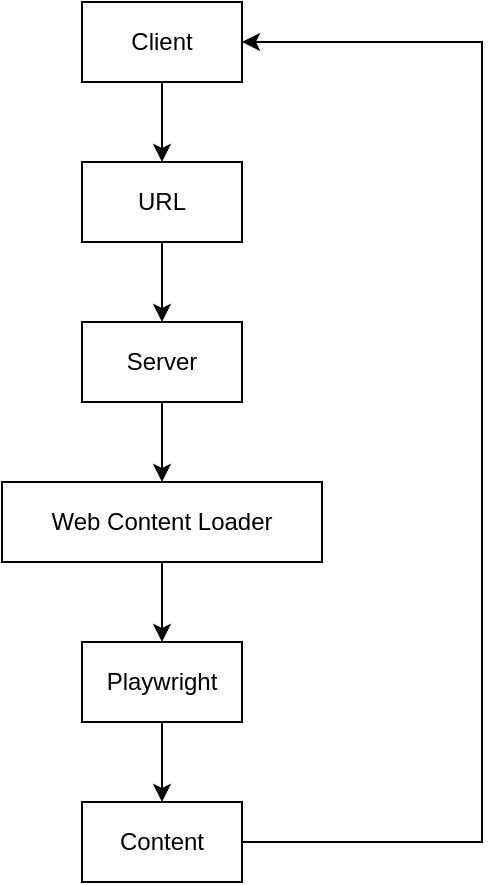 <mxfile version="27.0.5">
  <diagram name="Page-1" id="-vaWyrcWgSKskyz38Z6i">
    <mxGraphModel dx="951" dy="482" grid="1" gridSize="10" guides="1" tooltips="1" connect="1" arrows="1" fold="1" page="1" pageScale="1" pageWidth="850" pageHeight="1100" math="0" shadow="0">
      <root>
        <mxCell id="0" />
        <mxCell id="1" parent="0" />
        <mxCell id="sFEHvg0e0UvxJ46D8FWg-13" style="edgeStyle=orthogonalEdgeStyle;rounded=0;orthogonalLoop=1;jettySize=auto;html=1;" edge="1" parent="1" source="sFEHvg0e0UvxJ46D8FWg-1" target="sFEHvg0e0UvxJ46D8FWg-10">
          <mxGeometry relative="1" as="geometry" />
        </mxCell>
        <mxCell id="sFEHvg0e0UvxJ46D8FWg-1" value="URL" style="whiteSpace=wrap;html=1;" vertex="1" parent="1">
          <mxGeometry x="360" y="160" width="80" height="40" as="geometry" />
        </mxCell>
        <mxCell id="sFEHvg0e0UvxJ46D8FWg-17" value="" style="edgeStyle=orthogonalEdgeStyle;rounded=0;orthogonalLoop=1;jettySize=auto;html=1;" edge="1" parent="1" source="sFEHvg0e0UvxJ46D8FWg-2" target="sFEHvg0e0UvxJ46D8FWg-16">
          <mxGeometry relative="1" as="geometry" />
        </mxCell>
        <mxCell id="sFEHvg0e0UvxJ46D8FWg-2" value="Web Content Loader" style="whiteSpace=wrap;html=1;" vertex="1" parent="1">
          <mxGeometry x="320" y="320" width="160" height="40" as="geometry" />
        </mxCell>
        <mxCell id="sFEHvg0e0UvxJ46D8FWg-19" style="edgeStyle=orthogonalEdgeStyle;rounded=0;orthogonalLoop=1;jettySize=auto;html=1;" edge="1" parent="1" source="sFEHvg0e0UvxJ46D8FWg-4" target="sFEHvg0e0UvxJ46D8FWg-7">
          <mxGeometry relative="1" as="geometry">
            <Array as="points">
              <mxPoint x="560" y="500" />
              <mxPoint x="560" y="100" />
            </Array>
          </mxGeometry>
        </mxCell>
        <mxCell id="sFEHvg0e0UvxJ46D8FWg-4" value="Content" style="whiteSpace=wrap;html=1;" vertex="1" parent="1">
          <mxGeometry x="360" y="480" width="80" height="40" as="geometry" />
        </mxCell>
        <mxCell id="sFEHvg0e0UvxJ46D8FWg-12" style="edgeStyle=orthogonalEdgeStyle;rounded=0;orthogonalLoop=1;jettySize=auto;html=1;" edge="1" parent="1" source="sFEHvg0e0UvxJ46D8FWg-7" target="sFEHvg0e0UvxJ46D8FWg-1">
          <mxGeometry relative="1" as="geometry" />
        </mxCell>
        <mxCell id="sFEHvg0e0UvxJ46D8FWg-7" value="Client" style="whiteSpace=wrap;html=1;" vertex="1" parent="1">
          <mxGeometry x="360" y="80" width="80" height="40" as="geometry" />
        </mxCell>
        <mxCell id="sFEHvg0e0UvxJ46D8FWg-14" style="edgeStyle=orthogonalEdgeStyle;rounded=0;orthogonalLoop=1;jettySize=auto;html=1;" edge="1" parent="1" source="sFEHvg0e0UvxJ46D8FWg-10" target="sFEHvg0e0UvxJ46D8FWg-2">
          <mxGeometry relative="1" as="geometry" />
        </mxCell>
        <mxCell id="sFEHvg0e0UvxJ46D8FWg-10" value="Server" style="whiteSpace=wrap;html=1;" vertex="1" parent="1">
          <mxGeometry x="360" y="240" width="80" height="40" as="geometry" />
        </mxCell>
        <mxCell id="sFEHvg0e0UvxJ46D8FWg-18" style="edgeStyle=orthogonalEdgeStyle;rounded=0;orthogonalLoop=1;jettySize=auto;html=1;" edge="1" parent="1" source="sFEHvg0e0UvxJ46D8FWg-16" target="sFEHvg0e0UvxJ46D8FWg-4">
          <mxGeometry relative="1" as="geometry" />
        </mxCell>
        <mxCell id="sFEHvg0e0UvxJ46D8FWg-16" value="Playwright" style="whiteSpace=wrap;html=1;" vertex="1" parent="1">
          <mxGeometry x="360" y="400" width="80" height="40" as="geometry" />
        </mxCell>
      </root>
    </mxGraphModel>
  </diagram>
</mxfile>
